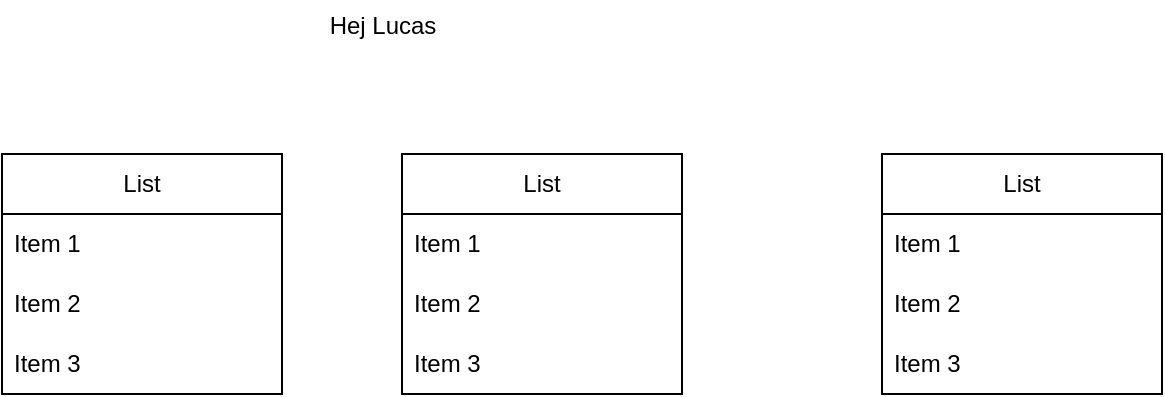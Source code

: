 <mxfile version="24.7.14">
  <diagram name="Page-1" id="929967ad-93f9-6ef4-fab6-5d389245f69c">
    <mxGraphModel dx="1485" dy="840" grid="1" gridSize="10" guides="1" tooltips="1" connect="1" arrows="1" fold="1" page="1" pageScale="1.5" pageWidth="1169" pageHeight="826" background="none" math="0" shadow="0">
      <root>
        <mxCell id="0" style=";html=1;" />
        <mxCell id="1" style=";html=1;" parent="0" />
        <mxCell id="S16UhWUdueVycTpBz9DC-1" value="List" style="swimlane;fontStyle=0;childLayout=stackLayout;horizontal=1;startSize=30;horizontalStack=0;resizeParent=1;resizeParentMax=0;resizeLast=0;collapsible=1;marginBottom=0;whiteSpace=wrap;html=1;" vertex="1" parent="1">
          <mxGeometry x="580" y="160" width="140" height="120" as="geometry" />
        </mxCell>
        <mxCell id="S16UhWUdueVycTpBz9DC-2" value="Item 1" style="text;strokeColor=none;fillColor=none;align=left;verticalAlign=middle;spacingLeft=4;spacingRight=4;overflow=hidden;points=[[0,0.5],[1,0.5]];portConstraint=eastwest;rotatable=0;whiteSpace=wrap;html=1;" vertex="1" parent="S16UhWUdueVycTpBz9DC-1">
          <mxGeometry y="30" width="140" height="30" as="geometry" />
        </mxCell>
        <mxCell id="S16UhWUdueVycTpBz9DC-3" value="Item 2" style="text;strokeColor=none;fillColor=none;align=left;verticalAlign=middle;spacingLeft=4;spacingRight=4;overflow=hidden;points=[[0,0.5],[1,0.5]];portConstraint=eastwest;rotatable=0;whiteSpace=wrap;html=1;" vertex="1" parent="S16UhWUdueVycTpBz9DC-1">
          <mxGeometry y="60" width="140" height="30" as="geometry" />
        </mxCell>
        <mxCell id="S16UhWUdueVycTpBz9DC-4" value="Item 3" style="text;strokeColor=none;fillColor=none;align=left;verticalAlign=middle;spacingLeft=4;spacingRight=4;overflow=hidden;points=[[0,0.5],[1,0.5]];portConstraint=eastwest;rotatable=0;whiteSpace=wrap;html=1;" vertex="1" parent="S16UhWUdueVycTpBz9DC-1">
          <mxGeometry y="90" width="140" height="30" as="geometry" />
        </mxCell>
        <mxCell id="S16UhWUdueVycTpBz9DC-5" value="List" style="swimlane;fontStyle=0;childLayout=stackLayout;horizontal=1;startSize=30;horizontalStack=0;resizeParent=1;resizeParentMax=0;resizeLast=0;collapsible=1;marginBottom=0;whiteSpace=wrap;html=1;" vertex="1" parent="1">
          <mxGeometry x="380" y="160" width="140" height="120" as="geometry" />
        </mxCell>
        <mxCell id="S16UhWUdueVycTpBz9DC-6" value="Item 1" style="text;strokeColor=none;fillColor=none;align=left;verticalAlign=middle;spacingLeft=4;spacingRight=4;overflow=hidden;points=[[0,0.5],[1,0.5]];portConstraint=eastwest;rotatable=0;whiteSpace=wrap;html=1;" vertex="1" parent="S16UhWUdueVycTpBz9DC-5">
          <mxGeometry y="30" width="140" height="30" as="geometry" />
        </mxCell>
        <mxCell id="S16UhWUdueVycTpBz9DC-7" value="Item 2" style="text;strokeColor=none;fillColor=none;align=left;verticalAlign=middle;spacingLeft=4;spacingRight=4;overflow=hidden;points=[[0,0.5],[1,0.5]];portConstraint=eastwest;rotatable=0;whiteSpace=wrap;html=1;" vertex="1" parent="S16UhWUdueVycTpBz9DC-5">
          <mxGeometry y="60" width="140" height="30" as="geometry" />
        </mxCell>
        <mxCell id="S16UhWUdueVycTpBz9DC-8" value="Item 3" style="text;strokeColor=none;fillColor=none;align=left;verticalAlign=middle;spacingLeft=4;spacingRight=4;overflow=hidden;points=[[0,0.5],[1,0.5]];portConstraint=eastwest;rotatable=0;whiteSpace=wrap;html=1;" vertex="1" parent="S16UhWUdueVycTpBz9DC-5">
          <mxGeometry y="90" width="140" height="30" as="geometry" />
        </mxCell>
        <mxCell id="S16UhWUdueVycTpBz9DC-9" value="List" style="swimlane;fontStyle=0;childLayout=stackLayout;horizontal=1;startSize=30;horizontalStack=0;resizeParent=1;resizeParentMax=0;resizeLast=0;collapsible=1;marginBottom=0;whiteSpace=wrap;html=1;" vertex="1" parent="1">
          <mxGeometry x="820" y="160" width="140" height="120" as="geometry" />
        </mxCell>
        <mxCell id="S16UhWUdueVycTpBz9DC-10" value="Item 1" style="text;strokeColor=none;fillColor=none;align=left;verticalAlign=middle;spacingLeft=4;spacingRight=4;overflow=hidden;points=[[0,0.5],[1,0.5]];portConstraint=eastwest;rotatable=0;whiteSpace=wrap;html=1;" vertex="1" parent="S16UhWUdueVycTpBz9DC-9">
          <mxGeometry y="30" width="140" height="30" as="geometry" />
        </mxCell>
        <mxCell id="S16UhWUdueVycTpBz9DC-11" value="Item 2" style="text;strokeColor=none;fillColor=none;align=left;verticalAlign=middle;spacingLeft=4;spacingRight=4;overflow=hidden;points=[[0,0.5],[1,0.5]];portConstraint=eastwest;rotatable=0;whiteSpace=wrap;html=1;" vertex="1" parent="S16UhWUdueVycTpBz9DC-9">
          <mxGeometry y="60" width="140" height="30" as="geometry" />
        </mxCell>
        <mxCell id="S16UhWUdueVycTpBz9DC-12" value="Item 3" style="text;strokeColor=none;fillColor=none;align=left;verticalAlign=middle;spacingLeft=4;spacingRight=4;overflow=hidden;points=[[0,0.5],[1,0.5]];portConstraint=eastwest;rotatable=0;whiteSpace=wrap;html=1;" vertex="1" parent="S16UhWUdueVycTpBz9DC-9">
          <mxGeometry y="90" width="140" height="30" as="geometry" />
        </mxCell>
        <mxCell id="xfT99TKuTY2AC6sLYti0-1" value="Hej Lucas&lt;div&gt;&lt;br&gt;&lt;/div&gt;" style="text;html=1;align=center;verticalAlign=middle;resizable=0;points=[];autosize=1;strokeColor=none;fillColor=none;" vertex="1" parent="1">
          <mxGeometry x="530" y="83" width="80" height="40" as="geometry" />
        </mxCell>
      </root>
    </mxGraphModel>
  </diagram>
</mxfile>
